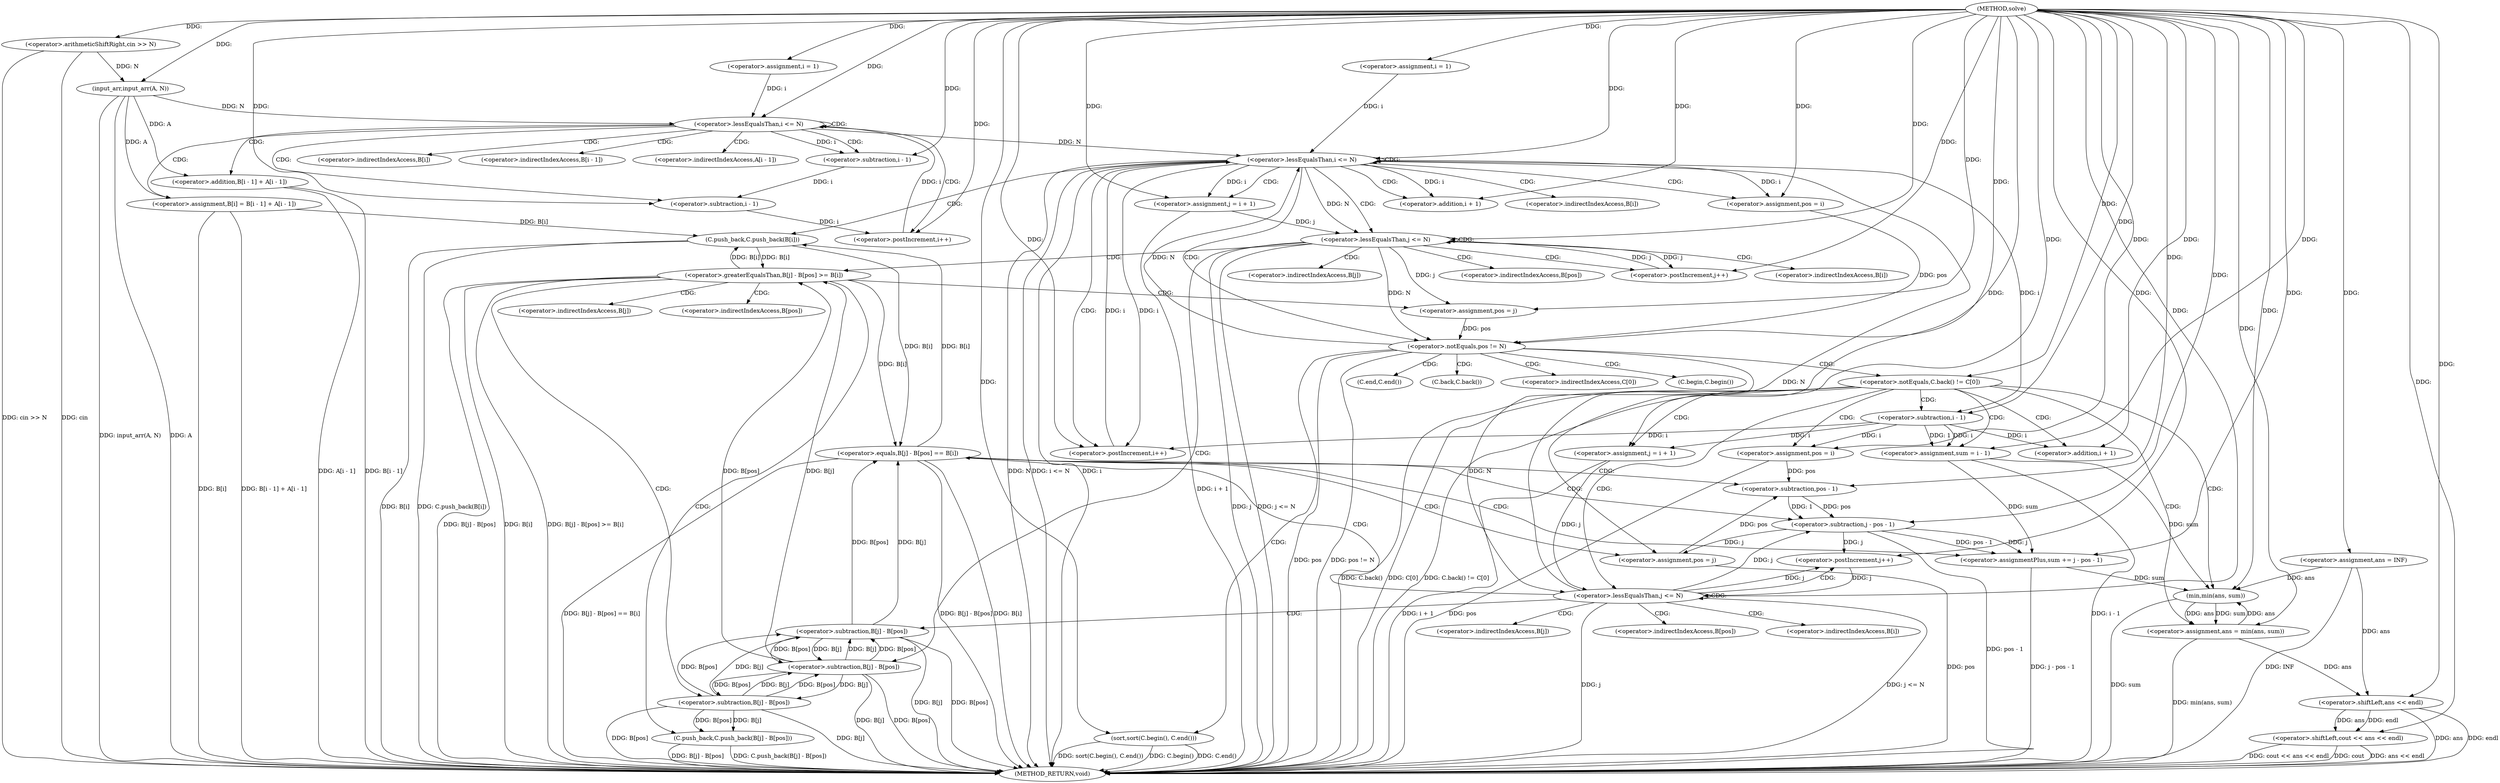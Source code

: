 digraph "solve" {  
"1000125" [label = "(METHOD,solve)" ]
"1000293" [label = "(METHOD_RETURN,void)" ]
"1000128" [label = "(<operator>.arithmeticShiftRight,cin >> N)" ]
"1000132" [label = "(input_arr,input_arr(A, N))" ]
"1000163" [label = "(<operator>.assignment,ans = INF)" ]
"1000288" [label = "(<operator>.shiftLeft,cout << ans << endl)" ]
"1000138" [label = "(<operator>.assignment,i = 1)" ]
"1000141" [label = "(<operator>.lessEqualsThan,i <= N)" ]
"1000144" [label = "(<operator>.postIncrement,i++)" ]
"1000168" [label = "(<operator>.assignment,i = 1)" ]
"1000171" [label = "(<operator>.lessEqualsThan,i <= N)" ]
"1000174" [label = "(<operator>.postIncrement,i++)" ]
"1000147" [label = "(<operator>.assignment,B[i] = B[i - 1] + A[i - 1])" ]
"1000178" [label = "(C.push_back,C.push_back(B[i]))" ]
"1000183" [label = "(<operator>.assignment,pos = i)" ]
"1000228" [label = "(sort,sort(C.begin(), C.end()))" ]
"1000239" [label = "(<operator>.assignment,sum = i - 1)" ]
"1000244" [label = "(<operator>.assignment,pos = i)" ]
"1000283" [label = "(<operator>.assignment,ans = min(ans, sum))" ]
"1000290" [label = "(<operator>.shiftLeft,ans << endl)" ]
"1000188" [label = "(<operator>.assignment,j = i + 1)" ]
"1000193" [label = "(<operator>.lessEqualsThan,j <= N)" ]
"1000196" [label = "(<operator>.postIncrement,j++)" ]
"1000224" [label = "(<operator>.notEquals,pos != N)" ]
"1000232" [label = "(<operator>.notEquals,C.back() != C[0])" ]
"1000249" [label = "(<operator>.assignment,j = i + 1)" ]
"1000254" [label = "(<operator>.lessEqualsThan,j <= N)" ]
"1000257" [label = "(<operator>.postIncrement,j++)" ]
"1000151" [label = "(<operator>.addition,B[i - 1] + A[i - 1])" ]
"1000241" [label = "(<operator>.subtraction,i - 1)" ]
"1000285" [label = "(min,min(ans, sum))" ]
"1000190" [label = "(<operator>.addition,i + 1)" ]
"1000200" [label = "(<operator>.greaterEqualsThan,B[j] - B[pos] >= B[i])" ]
"1000251" [label = "(<operator>.addition,i + 1)" ]
"1000261" [label = "(<operator>.equals,B[j] - B[pos] == B[i])" ]
"1000154" [label = "(<operator>.subtraction,i - 1)" ]
"1000159" [label = "(<operator>.subtraction,i - 1)" ]
"1000212" [label = "(C.push_back,C.push_back(B[j] - B[pos]))" ]
"1000220" [label = "(<operator>.assignment,pos = j)" ]
"1000273" [label = "(<operator>.assignmentPlus,sum += j - pos - 1)" ]
"1000280" [label = "(<operator>.assignment,pos = j)" ]
"1000201" [label = "(<operator>.subtraction,B[j] - B[pos])" ]
"1000262" [label = "(<operator>.subtraction,B[j] - B[pos])" ]
"1000213" [label = "(<operator>.subtraction,B[j] - B[pos])" ]
"1000275" [label = "(<operator>.subtraction,j - pos - 1)" ]
"1000277" [label = "(<operator>.subtraction,pos - 1)" ]
"1000148" [label = "(<operator>.indirectIndexAccess,B[i])" ]
"1000179" [label = "(<operator>.indirectIndexAccess,B[i])" ]
"1000229" [label = "(C.begin,C.begin())" ]
"1000230" [label = "(C.end,C.end())" ]
"1000152" [label = "(<operator>.indirectIndexAccess,B[i - 1])" ]
"1000157" [label = "(<operator>.indirectIndexAccess,A[i - 1])" ]
"1000233" [label = "(C.back,C.back())" ]
"1000234" [label = "(<operator>.indirectIndexAccess,C[0])" ]
"1000208" [label = "(<operator>.indirectIndexAccess,B[i])" ]
"1000269" [label = "(<operator>.indirectIndexAccess,B[i])" ]
"1000202" [label = "(<operator>.indirectIndexAccess,B[j])" ]
"1000205" [label = "(<operator>.indirectIndexAccess,B[pos])" ]
"1000263" [label = "(<operator>.indirectIndexAccess,B[j])" ]
"1000266" [label = "(<operator>.indirectIndexAccess,B[pos])" ]
"1000214" [label = "(<operator>.indirectIndexAccess,B[j])" ]
"1000217" [label = "(<operator>.indirectIndexAccess,B[pos])" ]
  "1000128" -> "1000293"  [ label = "DDG: cin >> N"] 
  "1000132" -> "1000293"  [ label = "DDG: A"] 
  "1000132" -> "1000293"  [ label = "DDG: input_arr(A, N)"] 
  "1000171" -> "1000293"  [ label = "DDG: i"] 
  "1000171" -> "1000293"  [ label = "DDG: N"] 
  "1000171" -> "1000293"  [ label = "DDG: i <= N"] 
  "1000290" -> "1000293"  [ label = "DDG: ans"] 
  "1000288" -> "1000293"  [ label = "DDG: ans << endl"] 
  "1000288" -> "1000293"  [ label = "DDG: cout << ans << endl"] 
  "1000178" -> "1000293"  [ label = "DDG: B[i]"] 
  "1000178" -> "1000293"  [ label = "DDG: C.push_back(B[i])"] 
  "1000188" -> "1000293"  [ label = "DDG: i + 1"] 
  "1000193" -> "1000293"  [ label = "DDG: j"] 
  "1000193" -> "1000293"  [ label = "DDG: j <= N"] 
  "1000224" -> "1000293"  [ label = "DDG: pos"] 
  "1000224" -> "1000293"  [ label = "DDG: pos != N"] 
  "1000228" -> "1000293"  [ label = "DDG: C.begin()"] 
  "1000228" -> "1000293"  [ label = "DDG: C.end()"] 
  "1000228" -> "1000293"  [ label = "DDG: sort(C.begin(), C.end())"] 
  "1000232" -> "1000293"  [ label = "DDG: C.back()"] 
  "1000232" -> "1000293"  [ label = "DDG: C[0]"] 
  "1000232" -> "1000293"  [ label = "DDG: C.back() != C[0]"] 
  "1000239" -> "1000293"  [ label = "DDG: i - 1"] 
  "1000244" -> "1000293"  [ label = "DDG: pos"] 
  "1000249" -> "1000293"  [ label = "DDG: i + 1"] 
  "1000254" -> "1000293"  [ label = "DDG: j"] 
  "1000254" -> "1000293"  [ label = "DDG: j <= N"] 
  "1000285" -> "1000293"  [ label = "DDG: sum"] 
  "1000283" -> "1000293"  [ label = "DDG: min(ans, sum)"] 
  "1000262" -> "1000293"  [ label = "DDG: B[j]"] 
  "1000262" -> "1000293"  [ label = "DDG: B[pos]"] 
  "1000261" -> "1000293"  [ label = "DDG: B[j] - B[pos]"] 
  "1000261" -> "1000293"  [ label = "DDG: B[i]"] 
  "1000261" -> "1000293"  [ label = "DDG: B[j] - B[pos] == B[i]"] 
  "1000275" -> "1000293"  [ label = "DDG: pos - 1"] 
  "1000273" -> "1000293"  [ label = "DDG: j - pos - 1"] 
  "1000280" -> "1000293"  [ label = "DDG: pos"] 
  "1000201" -> "1000293"  [ label = "DDG: B[j]"] 
  "1000201" -> "1000293"  [ label = "DDG: B[pos]"] 
  "1000200" -> "1000293"  [ label = "DDG: B[j] - B[pos]"] 
  "1000200" -> "1000293"  [ label = "DDG: B[i]"] 
  "1000200" -> "1000293"  [ label = "DDG: B[j] - B[pos] >= B[i]"] 
  "1000213" -> "1000293"  [ label = "DDG: B[j]"] 
  "1000213" -> "1000293"  [ label = "DDG: B[pos]"] 
  "1000212" -> "1000293"  [ label = "DDG: B[j] - B[pos]"] 
  "1000212" -> "1000293"  [ label = "DDG: C.push_back(B[j] - B[pos])"] 
  "1000147" -> "1000293"  [ label = "DDG: B[i]"] 
  "1000151" -> "1000293"  [ label = "DDG: B[i - 1]"] 
  "1000151" -> "1000293"  [ label = "DDG: A[i - 1]"] 
  "1000147" -> "1000293"  [ label = "DDG: B[i - 1] + A[i - 1]"] 
  "1000290" -> "1000293"  [ label = "DDG: endl"] 
  "1000288" -> "1000293"  [ label = "DDG: cout"] 
  "1000163" -> "1000293"  [ label = "DDG: INF"] 
  "1000128" -> "1000293"  [ label = "DDG: cin"] 
  "1000125" -> "1000163"  [ label = "DDG: "] 
  "1000125" -> "1000128"  [ label = "DDG: "] 
  "1000125" -> "1000132"  [ label = "DDG: "] 
  "1000128" -> "1000132"  [ label = "DDG: N"] 
  "1000125" -> "1000138"  [ label = "DDG: "] 
  "1000125" -> "1000168"  [ label = "DDG: "] 
  "1000125" -> "1000288"  [ label = "DDG: "] 
  "1000290" -> "1000288"  [ label = "DDG: ans"] 
  "1000290" -> "1000288"  [ label = "DDG: endl"] 
  "1000138" -> "1000141"  [ label = "DDG: i"] 
  "1000144" -> "1000141"  [ label = "DDG: i"] 
  "1000125" -> "1000141"  [ label = "DDG: "] 
  "1000132" -> "1000141"  [ label = "DDG: N"] 
  "1000159" -> "1000144"  [ label = "DDG: i"] 
  "1000125" -> "1000144"  [ label = "DDG: "] 
  "1000132" -> "1000147"  [ label = "DDG: A"] 
  "1000168" -> "1000171"  [ label = "DDG: i"] 
  "1000174" -> "1000171"  [ label = "DDG: i"] 
  "1000125" -> "1000171"  [ label = "DDG: "] 
  "1000141" -> "1000171"  [ label = "DDG: N"] 
  "1000224" -> "1000171"  [ label = "DDG: N"] 
  "1000254" -> "1000171"  [ label = "DDG: N"] 
  "1000125" -> "1000174"  [ label = "DDG: "] 
  "1000171" -> "1000174"  [ label = "DDG: i"] 
  "1000241" -> "1000174"  [ label = "DDG: i"] 
  "1000171" -> "1000183"  [ label = "DDG: i"] 
  "1000125" -> "1000183"  [ label = "DDG: "] 
  "1000241" -> "1000239"  [ label = "DDG: 1"] 
  "1000241" -> "1000239"  [ label = "DDG: i"] 
  "1000241" -> "1000244"  [ label = "DDG: i"] 
  "1000125" -> "1000244"  [ label = "DDG: "] 
  "1000285" -> "1000283"  [ label = "DDG: sum"] 
  "1000285" -> "1000283"  [ label = "DDG: ans"] 
  "1000163" -> "1000290"  [ label = "DDG: ans"] 
  "1000283" -> "1000290"  [ label = "DDG: ans"] 
  "1000125" -> "1000290"  [ label = "DDG: "] 
  "1000261" -> "1000178"  [ label = "DDG: B[i]"] 
  "1000200" -> "1000178"  [ label = "DDG: B[i]"] 
  "1000147" -> "1000178"  [ label = "DDG: B[i]"] 
  "1000125" -> "1000188"  [ label = "DDG: "] 
  "1000171" -> "1000188"  [ label = "DDG: i"] 
  "1000125" -> "1000228"  [ label = "DDG: "] 
  "1000125" -> "1000239"  [ label = "DDG: "] 
  "1000125" -> "1000249"  [ label = "DDG: "] 
  "1000241" -> "1000249"  [ label = "DDG: i"] 
  "1000125" -> "1000283"  [ label = "DDG: "] 
  "1000132" -> "1000151"  [ label = "DDG: A"] 
  "1000188" -> "1000193"  [ label = "DDG: j"] 
  "1000196" -> "1000193"  [ label = "DDG: j"] 
  "1000125" -> "1000193"  [ label = "DDG: "] 
  "1000171" -> "1000193"  [ label = "DDG: N"] 
  "1000193" -> "1000196"  [ label = "DDG: j"] 
  "1000125" -> "1000196"  [ label = "DDG: "] 
  "1000183" -> "1000224"  [ label = "DDG: pos"] 
  "1000220" -> "1000224"  [ label = "DDG: pos"] 
  "1000125" -> "1000224"  [ label = "DDG: "] 
  "1000193" -> "1000224"  [ label = "DDG: N"] 
  "1000125" -> "1000232"  [ label = "DDG: "] 
  "1000125" -> "1000241"  [ label = "DDG: "] 
  "1000171" -> "1000241"  [ label = "DDG: i"] 
  "1000249" -> "1000254"  [ label = "DDG: j"] 
  "1000257" -> "1000254"  [ label = "DDG: j"] 
  "1000125" -> "1000254"  [ label = "DDG: "] 
  "1000224" -> "1000254"  [ label = "DDG: N"] 
  "1000254" -> "1000257"  [ label = "DDG: j"] 
  "1000125" -> "1000257"  [ label = "DDG: "] 
  "1000275" -> "1000257"  [ label = "DDG: j"] 
  "1000163" -> "1000285"  [ label = "DDG: ans"] 
  "1000283" -> "1000285"  [ label = "DDG: ans"] 
  "1000125" -> "1000285"  [ label = "DDG: "] 
  "1000239" -> "1000285"  [ label = "DDG: sum"] 
  "1000273" -> "1000285"  [ label = "DDG: sum"] 
  "1000125" -> "1000190"  [ label = "DDG: "] 
  "1000171" -> "1000190"  [ label = "DDG: i"] 
  "1000125" -> "1000251"  [ label = "DDG: "] 
  "1000241" -> "1000251"  [ label = "DDG: i"] 
  "1000141" -> "1000154"  [ label = "DDG: i"] 
  "1000125" -> "1000154"  [ label = "DDG: "] 
  "1000154" -> "1000159"  [ label = "DDG: i"] 
  "1000125" -> "1000159"  [ label = "DDG: "] 
  "1000201" -> "1000200"  [ label = "DDG: B[j]"] 
  "1000201" -> "1000200"  [ label = "DDG: B[pos]"] 
  "1000178" -> "1000200"  [ label = "DDG: B[i]"] 
  "1000193" -> "1000220"  [ label = "DDG: j"] 
  "1000125" -> "1000220"  [ label = "DDG: "] 
  "1000262" -> "1000261"  [ label = "DDG: B[j]"] 
  "1000262" -> "1000261"  [ label = "DDG: B[pos]"] 
  "1000178" -> "1000261"  [ label = "DDG: B[i]"] 
  "1000200" -> "1000261"  [ label = "DDG: B[i]"] 
  "1000275" -> "1000273"  [ label = "DDG: j"] 
  "1000275" -> "1000273"  [ label = "DDG: pos - 1"] 
  "1000275" -> "1000280"  [ label = "DDG: j"] 
  "1000125" -> "1000280"  [ label = "DDG: "] 
  "1000262" -> "1000201"  [ label = "DDG: B[j]"] 
  "1000213" -> "1000201"  [ label = "DDG: B[j]"] 
  "1000262" -> "1000201"  [ label = "DDG: B[pos]"] 
  "1000213" -> "1000201"  [ label = "DDG: B[pos]"] 
  "1000213" -> "1000212"  [ label = "DDG: B[j]"] 
  "1000213" -> "1000212"  [ label = "DDG: B[pos]"] 
  "1000201" -> "1000262"  [ label = "DDG: B[j]"] 
  "1000213" -> "1000262"  [ label = "DDG: B[j]"] 
  "1000201" -> "1000262"  [ label = "DDG: B[pos]"] 
  "1000213" -> "1000262"  [ label = "DDG: B[pos]"] 
  "1000239" -> "1000273"  [ label = "DDG: sum"] 
  "1000125" -> "1000273"  [ label = "DDG: "] 
  "1000201" -> "1000213"  [ label = "DDG: B[j]"] 
  "1000201" -> "1000213"  [ label = "DDG: B[pos]"] 
  "1000254" -> "1000275"  [ label = "DDG: j"] 
  "1000125" -> "1000275"  [ label = "DDG: "] 
  "1000277" -> "1000275"  [ label = "DDG: pos"] 
  "1000277" -> "1000275"  [ label = "DDG: 1"] 
  "1000244" -> "1000277"  [ label = "DDG: pos"] 
  "1000280" -> "1000277"  [ label = "DDG: pos"] 
  "1000125" -> "1000277"  [ label = "DDG: "] 
  "1000141" -> "1000141"  [ label = "CDG: "] 
  "1000141" -> "1000148"  [ label = "CDG: "] 
  "1000141" -> "1000144"  [ label = "CDG: "] 
  "1000141" -> "1000157"  [ label = "CDG: "] 
  "1000141" -> "1000154"  [ label = "CDG: "] 
  "1000141" -> "1000151"  [ label = "CDG: "] 
  "1000141" -> "1000152"  [ label = "CDG: "] 
  "1000141" -> "1000159"  [ label = "CDG: "] 
  "1000141" -> "1000147"  [ label = "CDG: "] 
  "1000171" -> "1000174"  [ label = "CDG: "] 
  "1000171" -> "1000183"  [ label = "CDG: "] 
  "1000171" -> "1000188"  [ label = "CDG: "] 
  "1000171" -> "1000190"  [ label = "CDG: "] 
  "1000171" -> "1000179"  [ label = "CDG: "] 
  "1000171" -> "1000224"  [ label = "CDG: "] 
  "1000171" -> "1000178"  [ label = "CDG: "] 
  "1000171" -> "1000171"  [ label = "CDG: "] 
  "1000171" -> "1000193"  [ label = "CDG: "] 
  "1000193" -> "1000200"  [ label = "CDG: "] 
  "1000193" -> "1000208"  [ label = "CDG: "] 
  "1000193" -> "1000201"  [ label = "CDG: "] 
  "1000193" -> "1000196"  [ label = "CDG: "] 
  "1000193" -> "1000205"  [ label = "CDG: "] 
  "1000193" -> "1000202"  [ label = "CDG: "] 
  "1000193" -> "1000193"  [ label = "CDG: "] 
  "1000224" -> "1000233"  [ label = "CDG: "] 
  "1000224" -> "1000232"  [ label = "CDG: "] 
  "1000224" -> "1000229"  [ label = "CDG: "] 
  "1000224" -> "1000230"  [ label = "CDG: "] 
  "1000224" -> "1000234"  [ label = "CDG: "] 
  "1000224" -> "1000228"  [ label = "CDG: "] 
  "1000232" -> "1000285"  [ label = "CDG: "] 
  "1000232" -> "1000244"  [ label = "CDG: "] 
  "1000232" -> "1000251"  [ label = "CDG: "] 
  "1000232" -> "1000254"  [ label = "CDG: "] 
  "1000232" -> "1000239"  [ label = "CDG: "] 
  "1000232" -> "1000283"  [ label = "CDG: "] 
  "1000232" -> "1000249"  [ label = "CDG: "] 
  "1000232" -> "1000241"  [ label = "CDG: "] 
  "1000254" -> "1000269"  [ label = "CDG: "] 
  "1000254" -> "1000254"  [ label = "CDG: "] 
  "1000254" -> "1000261"  [ label = "CDG: "] 
  "1000254" -> "1000263"  [ label = "CDG: "] 
  "1000254" -> "1000266"  [ label = "CDG: "] 
  "1000254" -> "1000262"  [ label = "CDG: "] 
  "1000254" -> "1000257"  [ label = "CDG: "] 
  "1000200" -> "1000220"  [ label = "CDG: "] 
  "1000200" -> "1000214"  [ label = "CDG: "] 
  "1000200" -> "1000217"  [ label = "CDG: "] 
  "1000200" -> "1000213"  [ label = "CDG: "] 
  "1000200" -> "1000212"  [ label = "CDG: "] 
  "1000261" -> "1000277"  [ label = "CDG: "] 
  "1000261" -> "1000273"  [ label = "CDG: "] 
  "1000261" -> "1000280"  [ label = "CDG: "] 
  "1000261" -> "1000275"  [ label = "CDG: "] 
}
